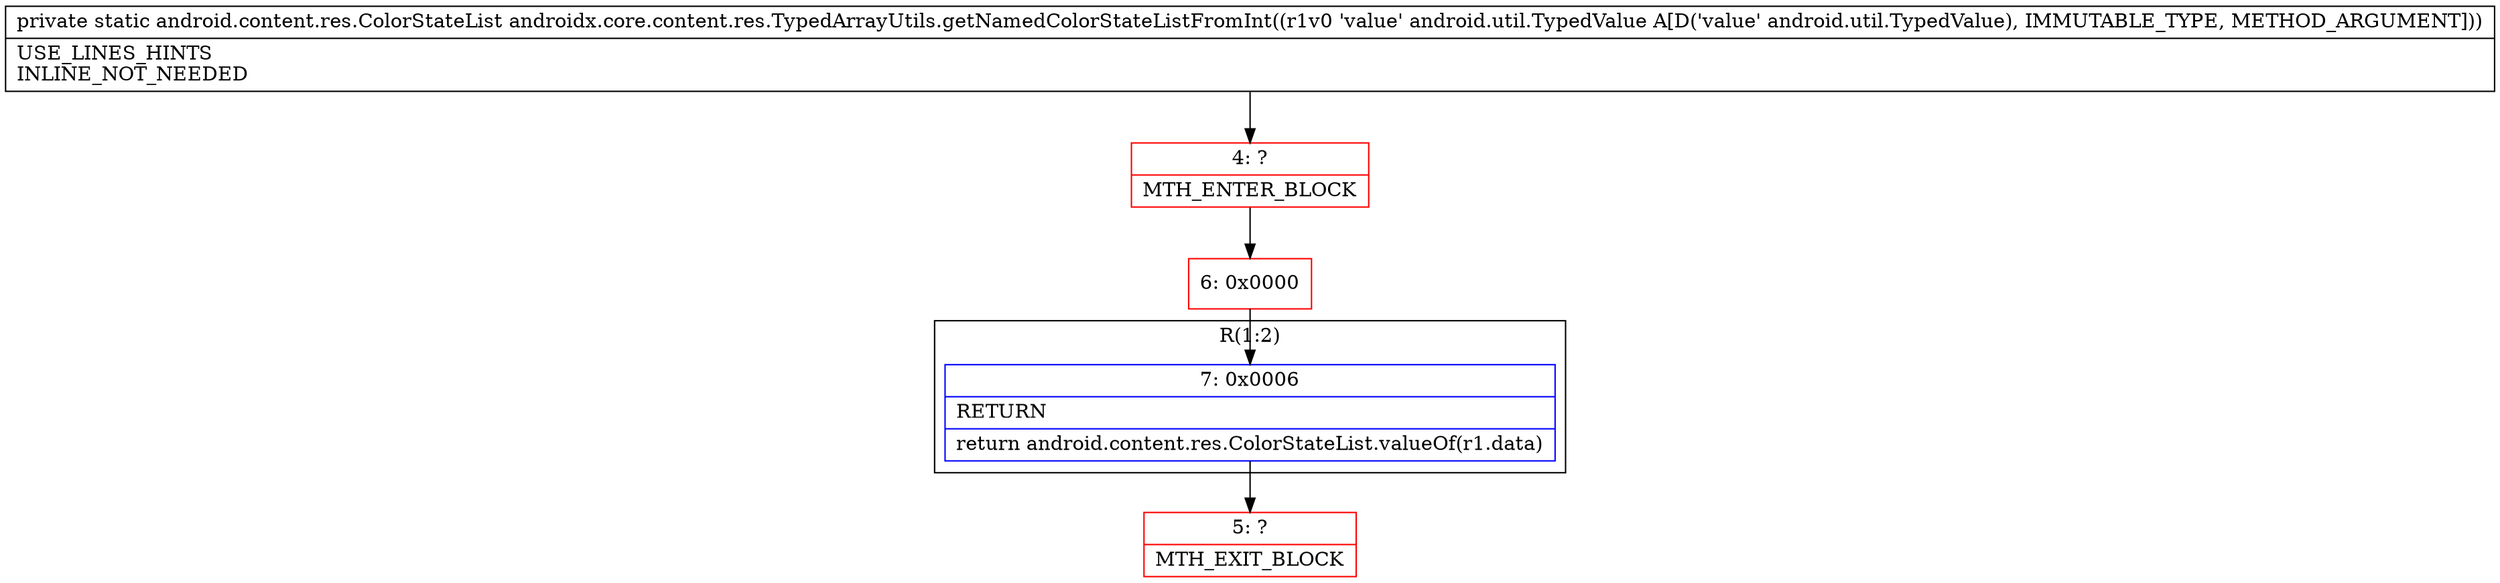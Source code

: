 digraph "CFG forandroidx.core.content.res.TypedArrayUtils.getNamedColorStateListFromInt(Landroid\/util\/TypedValue;)Landroid\/content\/res\/ColorStateList;" {
subgraph cluster_Region_166795929 {
label = "R(1:2)";
node [shape=record,color=blue];
Node_7 [shape=record,label="{7\:\ 0x0006|RETURN\l|return android.content.res.ColorStateList.valueOf(r1.data)\l}"];
}
Node_4 [shape=record,color=red,label="{4\:\ ?|MTH_ENTER_BLOCK\l}"];
Node_6 [shape=record,color=red,label="{6\:\ 0x0000}"];
Node_5 [shape=record,color=red,label="{5\:\ ?|MTH_EXIT_BLOCK\l}"];
MethodNode[shape=record,label="{private static android.content.res.ColorStateList androidx.core.content.res.TypedArrayUtils.getNamedColorStateListFromInt((r1v0 'value' android.util.TypedValue A[D('value' android.util.TypedValue), IMMUTABLE_TYPE, METHOD_ARGUMENT]))  | USE_LINES_HINTS\lINLINE_NOT_NEEDED\l}"];
MethodNode -> Node_4;Node_7 -> Node_5;
Node_4 -> Node_6;
Node_6 -> Node_7;
}

